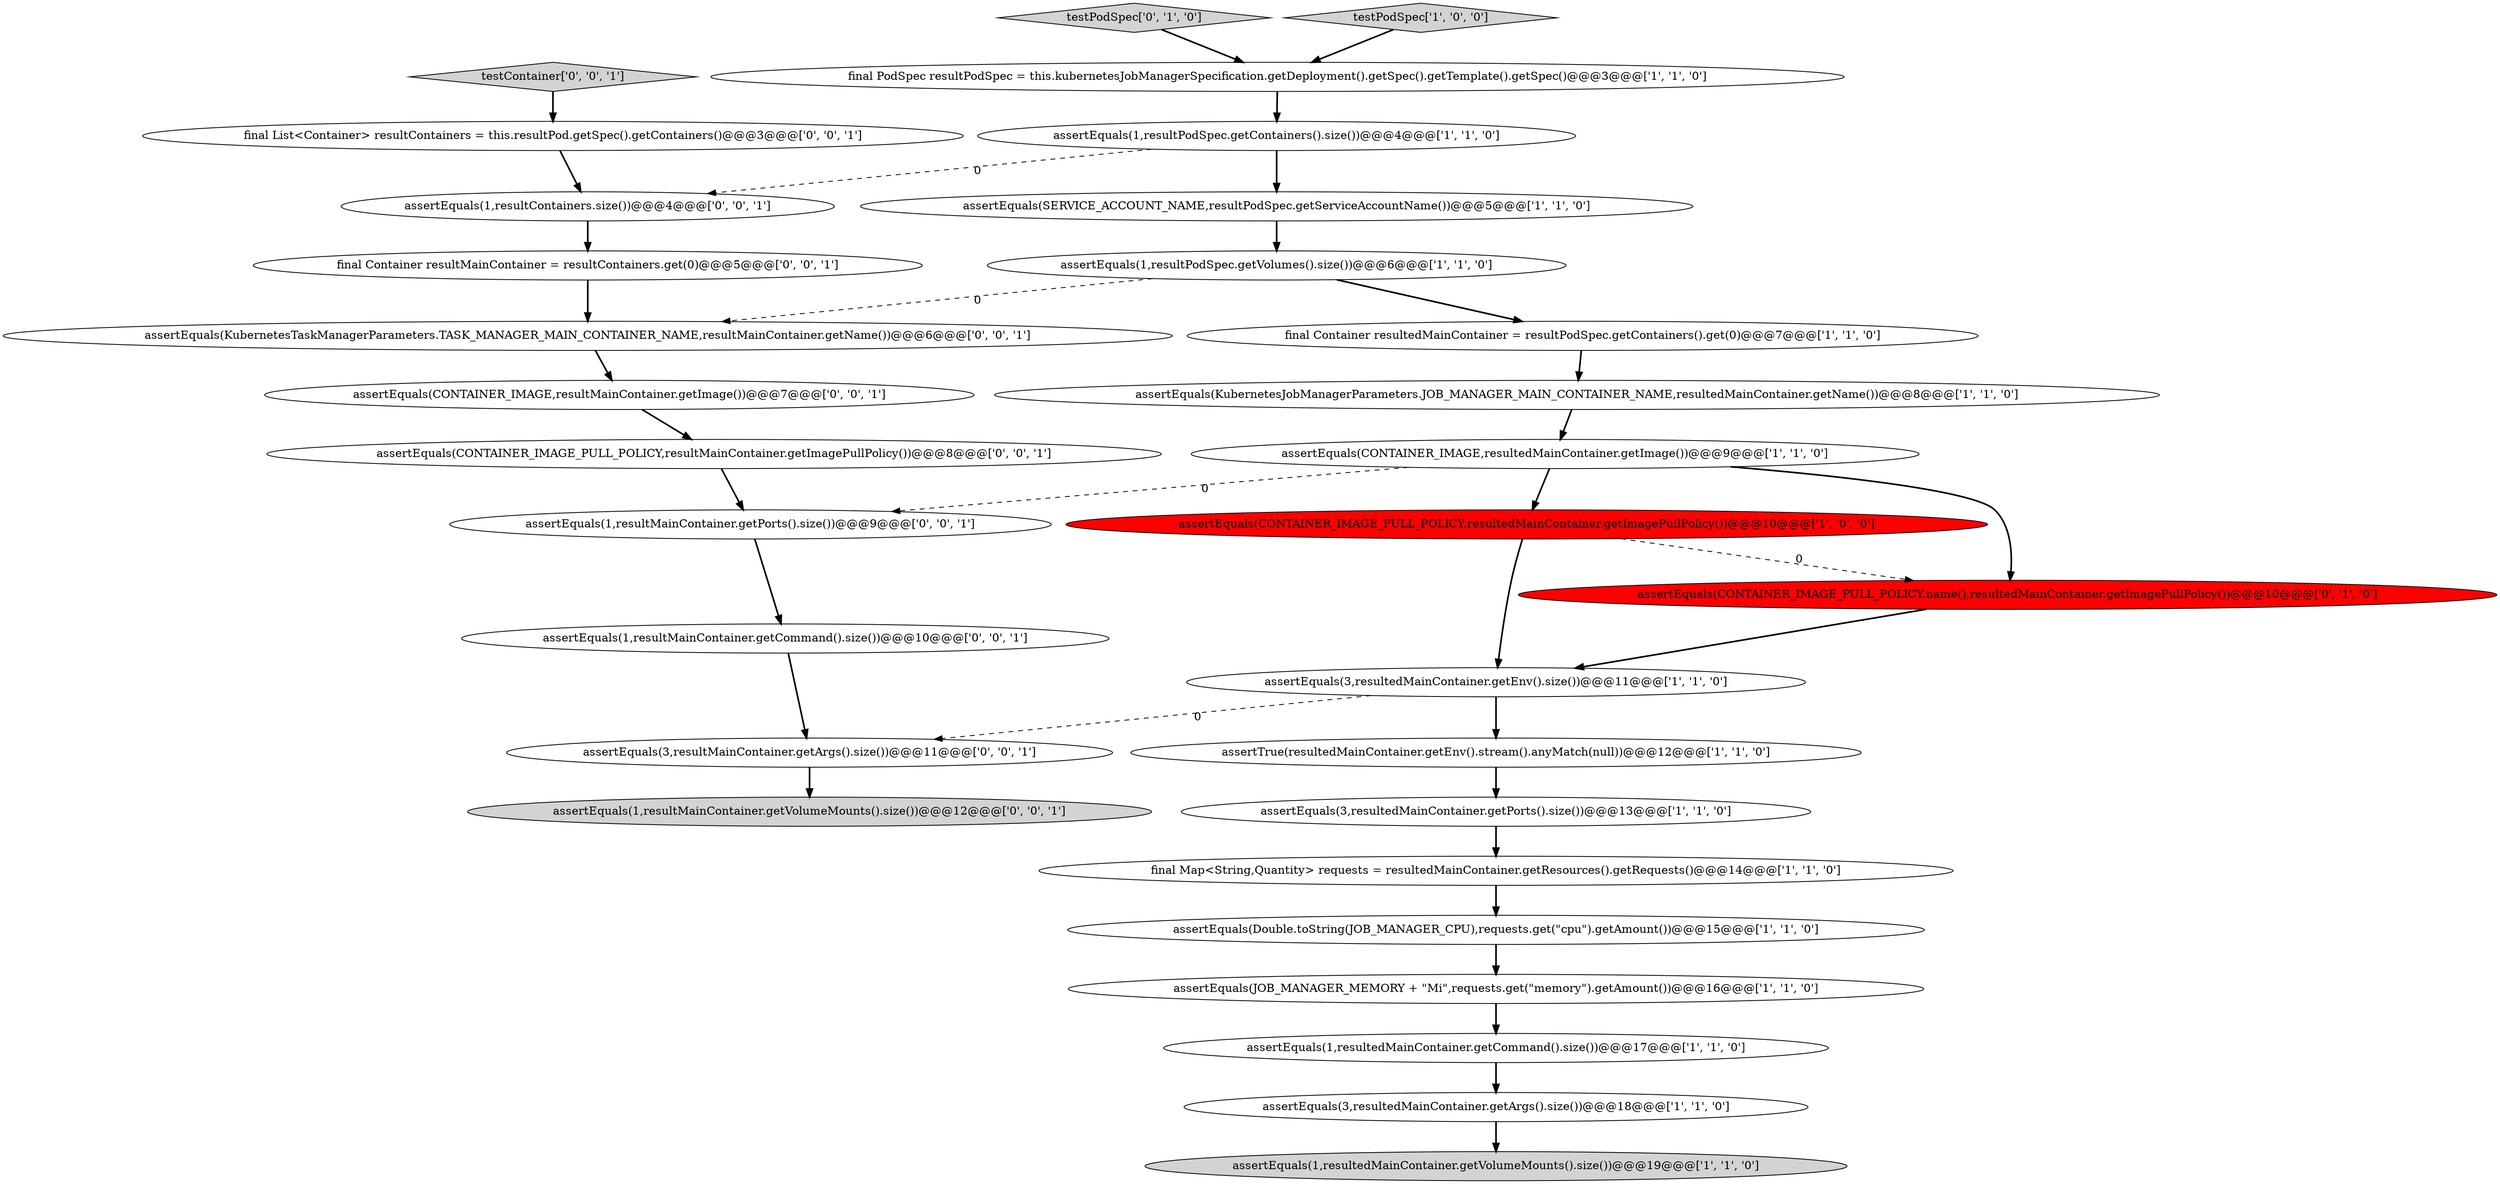 digraph {
6 [style = filled, label = "assertEquals(1,resultPodSpec.getContainers().size())@@@4@@@['1', '1', '0']", fillcolor = white, shape = ellipse image = "AAA0AAABBB1BBB"];
11 [style = filled, label = "assertEquals(SERVICE_ACCOUNT_NAME,resultPodSpec.getServiceAccountName())@@@5@@@['1', '1', '0']", fillcolor = white, shape = ellipse image = "AAA0AAABBB1BBB"];
15 [style = filled, label = "final Container resultedMainContainer = resultPodSpec.getContainers().get(0)@@@7@@@['1', '1', '0']", fillcolor = white, shape = ellipse image = "AAA0AAABBB1BBB"];
29 [style = filled, label = "final Container resultMainContainer = resultContainers.get(0)@@@5@@@['0', '0', '1']", fillcolor = white, shape = ellipse image = "AAA0AAABBB3BBB"];
18 [style = filled, label = "testPodSpec['0', '1', '0']", fillcolor = lightgray, shape = diamond image = "AAA0AAABBB2BBB"];
0 [style = filled, label = "assertEquals(KubernetesJobManagerParameters.JOB_MANAGER_MAIN_CONTAINER_NAME,resultedMainContainer.getName())@@@8@@@['1', '1', '0']", fillcolor = white, shape = ellipse image = "AAA0AAABBB1BBB"];
1 [style = filled, label = "assertEquals(1,resultPodSpec.getVolumes().size())@@@6@@@['1', '1', '0']", fillcolor = white, shape = ellipse image = "AAA0AAABBB1BBB"];
23 [style = filled, label = "assertEquals(CONTAINER_IMAGE,resultMainContainer.getImage())@@@7@@@['0', '0', '1']", fillcolor = white, shape = ellipse image = "AAA0AAABBB3BBB"];
2 [style = filled, label = "assertEquals(1,resultedMainContainer.getCommand().size())@@@17@@@['1', '1', '0']", fillcolor = white, shape = ellipse image = "AAA0AAABBB1BBB"];
3 [style = filled, label = "assertEquals(3,resultedMainContainer.getArgs().size())@@@18@@@['1', '1', '0']", fillcolor = white, shape = ellipse image = "AAA0AAABBB1BBB"];
13 [style = filled, label = "assertEquals(CONTAINER_IMAGE,resultedMainContainer.getImage())@@@9@@@['1', '1', '0']", fillcolor = white, shape = ellipse image = "AAA0AAABBB1BBB"];
21 [style = filled, label = "assertEquals(1,resultMainContainer.getCommand().size())@@@10@@@['0', '0', '1']", fillcolor = white, shape = ellipse image = "AAA0AAABBB3BBB"];
24 [style = filled, label = "assertEquals(3,resultMainContainer.getArgs().size())@@@11@@@['0', '0', '1']", fillcolor = white, shape = ellipse image = "AAA0AAABBB3BBB"];
12 [style = filled, label = "assertTrue(resultedMainContainer.getEnv().stream().anyMatch(null))@@@12@@@['1', '1', '0']", fillcolor = white, shape = ellipse image = "AAA0AAABBB1BBB"];
26 [style = filled, label = "assertEquals(CONTAINER_IMAGE_PULL_POLICY,resultMainContainer.getImagePullPolicy())@@@8@@@['0', '0', '1']", fillcolor = white, shape = ellipse image = "AAA0AAABBB3BBB"];
22 [style = filled, label = "assertEquals(1,resultContainers.size())@@@4@@@['0', '0', '1']", fillcolor = white, shape = ellipse image = "AAA0AAABBB3BBB"];
30 [style = filled, label = "testContainer['0', '0', '1']", fillcolor = lightgray, shape = diamond image = "AAA0AAABBB3BBB"];
20 [style = filled, label = "assertEquals(KubernetesTaskManagerParameters.TASK_MANAGER_MAIN_CONTAINER_NAME,resultMainContainer.getName())@@@6@@@['0', '0', '1']", fillcolor = white, shape = ellipse image = "AAA0AAABBB3BBB"];
17 [style = filled, label = "assertEquals(3,resultedMainContainer.getEnv().size())@@@11@@@['1', '1', '0']", fillcolor = white, shape = ellipse image = "AAA0AAABBB1BBB"];
9 [style = filled, label = "assertEquals(JOB_MANAGER_MEMORY + \"Mi\",requests.get(\"memory\").getAmount())@@@16@@@['1', '1', '0']", fillcolor = white, shape = ellipse image = "AAA0AAABBB1BBB"];
10 [style = filled, label = "assertEquals(Double.toString(JOB_MANAGER_CPU),requests.get(\"cpu\").getAmount())@@@15@@@['1', '1', '0']", fillcolor = white, shape = ellipse image = "AAA0AAABBB1BBB"];
7 [style = filled, label = "final PodSpec resultPodSpec = this.kubernetesJobManagerSpecification.getDeployment().getSpec().getTemplate().getSpec()@@@3@@@['1', '1', '0']", fillcolor = white, shape = ellipse image = "AAA0AAABBB1BBB"];
4 [style = filled, label = "assertEquals(1,resultedMainContainer.getVolumeMounts().size())@@@19@@@['1', '1', '0']", fillcolor = lightgray, shape = ellipse image = "AAA0AAABBB1BBB"];
14 [style = filled, label = "assertEquals(CONTAINER_IMAGE_PULL_POLICY,resultedMainContainer.getImagePullPolicy())@@@10@@@['1', '0', '0']", fillcolor = red, shape = ellipse image = "AAA1AAABBB1BBB"];
19 [style = filled, label = "assertEquals(CONTAINER_IMAGE_PULL_POLICY.name(),resultedMainContainer.getImagePullPolicy())@@@10@@@['0', '1', '0']", fillcolor = red, shape = ellipse image = "AAA1AAABBB2BBB"];
8 [style = filled, label = "testPodSpec['1', '0', '0']", fillcolor = lightgray, shape = diamond image = "AAA0AAABBB1BBB"];
27 [style = filled, label = "final List<Container> resultContainers = this.resultPod.getSpec().getContainers()@@@3@@@['0', '0', '1']", fillcolor = white, shape = ellipse image = "AAA0AAABBB3BBB"];
5 [style = filled, label = "final Map<String,Quantity> requests = resultedMainContainer.getResources().getRequests()@@@14@@@['1', '1', '0']", fillcolor = white, shape = ellipse image = "AAA0AAABBB1BBB"];
28 [style = filled, label = "assertEquals(1,resultMainContainer.getPorts().size())@@@9@@@['0', '0', '1']", fillcolor = white, shape = ellipse image = "AAA0AAABBB3BBB"];
16 [style = filled, label = "assertEquals(3,resultedMainContainer.getPorts().size())@@@13@@@['1', '1', '0']", fillcolor = white, shape = ellipse image = "AAA0AAABBB1BBB"];
25 [style = filled, label = "assertEquals(1,resultMainContainer.getVolumeMounts().size())@@@12@@@['0', '0', '1']", fillcolor = lightgray, shape = ellipse image = "AAA0AAABBB3BBB"];
5->10 [style = bold, label=""];
0->13 [style = bold, label=""];
17->24 [style = dashed, label="0"];
11->1 [style = bold, label=""];
9->2 [style = bold, label=""];
1->15 [style = bold, label=""];
2->3 [style = bold, label=""];
30->27 [style = bold, label=""];
23->26 [style = bold, label=""];
22->29 [style = bold, label=""];
14->17 [style = bold, label=""];
21->24 [style = bold, label=""];
12->16 [style = bold, label=""];
19->17 [style = bold, label=""];
27->22 [style = bold, label=""];
3->4 [style = bold, label=""];
6->22 [style = dashed, label="0"];
8->7 [style = bold, label=""];
1->20 [style = dashed, label="0"];
13->28 [style = dashed, label="0"];
29->20 [style = bold, label=""];
13->19 [style = bold, label=""];
17->12 [style = bold, label=""];
28->21 [style = bold, label=""];
20->23 [style = bold, label=""];
24->25 [style = bold, label=""];
6->11 [style = bold, label=""];
15->0 [style = bold, label=""];
7->6 [style = bold, label=""];
16->5 [style = bold, label=""];
14->19 [style = dashed, label="0"];
10->9 [style = bold, label=""];
26->28 [style = bold, label=""];
18->7 [style = bold, label=""];
13->14 [style = bold, label=""];
}
